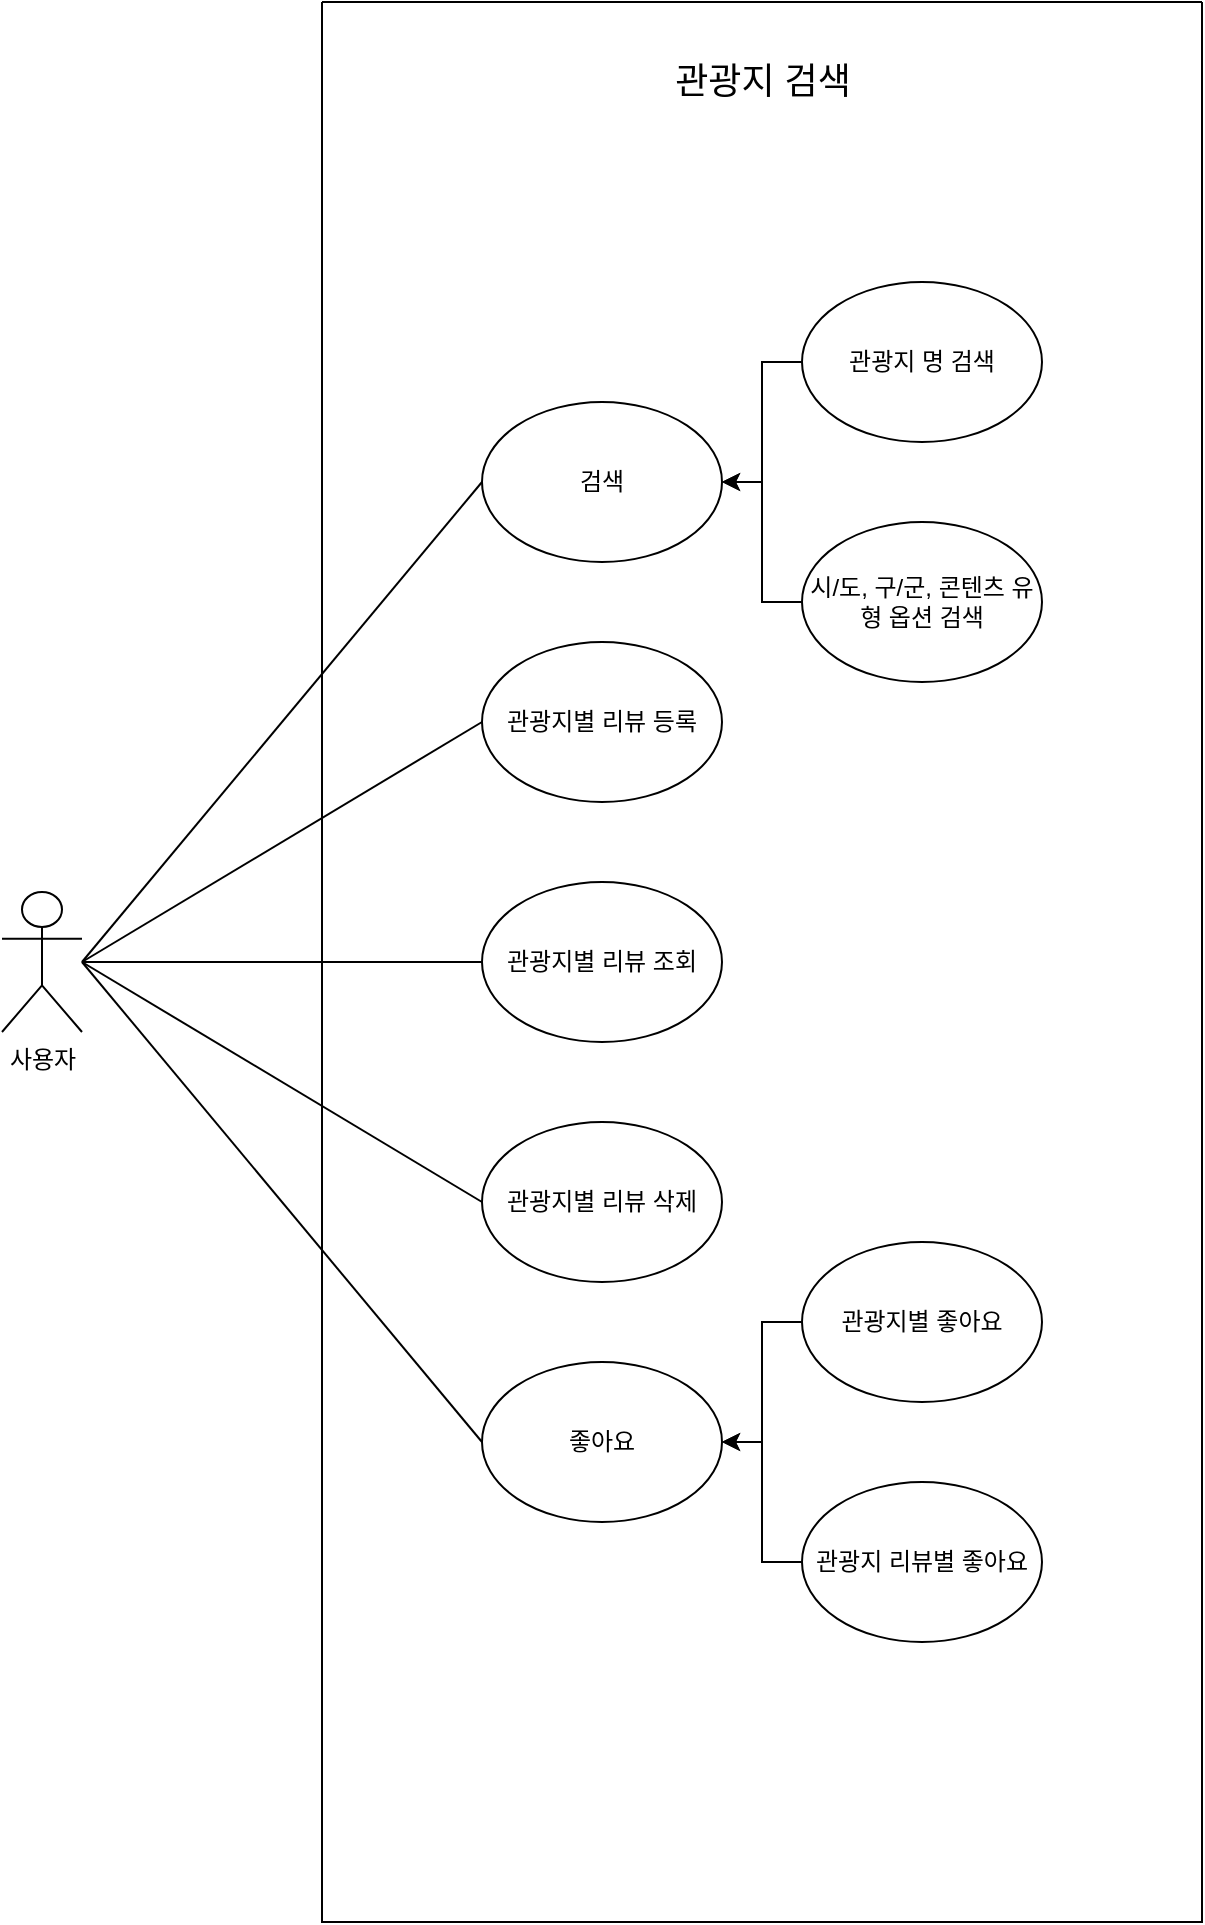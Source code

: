<mxfile version="20.6.2" type="device"><diagram id="pcoly_CupgbtGShgc7sD" name="Page-1"><mxGraphModel dx="1200" dy="1399" grid="1" gridSize="10" guides="1" tooltips="1" connect="1" arrows="1" fold="1" page="1" pageScale="1" pageWidth="2339" pageHeight="3300" math="0" shadow="0"><root><mxCell id="0"/><mxCell id="1" parent="0"/><mxCell id="-tOBmGJq2E62ZzbfruGs-1" value="사용자" style="shape=umlActor;verticalLabelPosition=bottom;verticalAlign=top;html=1;outlineConnect=0;" vertex="1" parent="1"><mxGeometry x="880" y="1645" width="40" height="70" as="geometry"/></mxCell><mxCell id="-tOBmGJq2E62ZzbfruGs-2" value="" style="swimlane;startSize=0;" vertex="1" parent="1"><mxGeometry x="1040" y="1200" width="440" height="960" as="geometry"><mxRectangle x="280" y="280" width="50" height="40" as="alternateBounds"/></mxGeometry></mxCell><mxCell id="-tOBmGJq2E62ZzbfruGs-9" value="관광지별 리뷰 등록" style="ellipse;whiteSpace=wrap;html=1;" vertex="1" parent="-tOBmGJq2E62ZzbfruGs-2"><mxGeometry x="80" y="320" width="120" height="80" as="geometry"/></mxCell><mxCell id="-tOBmGJq2E62ZzbfruGs-10" value="관광지별 리뷰 삭제" style="ellipse;whiteSpace=wrap;html=1;" vertex="1" parent="-tOBmGJq2E62ZzbfruGs-2"><mxGeometry x="80" y="560" width="120" height="80" as="geometry"/></mxCell><mxCell id="-tOBmGJq2E62ZzbfruGs-20" value="&lt;span style=&quot;font-size: 18px;&quot;&gt;관광지 검색&lt;/span&gt;" style="text;html=1;align=center;verticalAlign=middle;resizable=0;points=[];autosize=1;strokeColor=none;fillColor=none;" vertex="1" parent="-tOBmGJq2E62ZzbfruGs-2"><mxGeometry x="160" y="20" width="120" height="40" as="geometry"/></mxCell><mxCell id="-tOBmGJq2E62ZzbfruGs-79" style="edgeStyle=orthogonalEdgeStyle;rounded=0;orthogonalLoop=1;jettySize=auto;html=1;entryX=1;entryY=0.5;entryDx=0;entryDy=0;fontSize=12;" edge="1" parent="-tOBmGJq2E62ZzbfruGs-2" source="-tOBmGJq2E62ZzbfruGs-35" target="-tOBmGJq2E62ZzbfruGs-78"><mxGeometry relative="1" as="geometry"/></mxCell><mxCell id="-tOBmGJq2E62ZzbfruGs-35" value="관광지 명 검색" style="ellipse;whiteSpace=wrap;html=1;fontSize=12;" vertex="1" parent="-tOBmGJq2E62ZzbfruGs-2"><mxGeometry x="240" y="140" width="120" height="80" as="geometry"/></mxCell><mxCell id="-tOBmGJq2E62ZzbfruGs-36" value="관광지별 리뷰 조회" style="ellipse;whiteSpace=wrap;html=1;fontSize=12;" vertex="1" parent="-tOBmGJq2E62ZzbfruGs-2"><mxGeometry x="80" y="440" width="120" height="80" as="geometry"/></mxCell><mxCell id="-tOBmGJq2E62ZzbfruGs-80" style="edgeStyle=orthogonalEdgeStyle;rounded=0;orthogonalLoop=1;jettySize=auto;html=1;entryX=1;entryY=0.5;entryDx=0;entryDy=0;fontSize=12;" edge="1" parent="-tOBmGJq2E62ZzbfruGs-2" source="-tOBmGJq2E62ZzbfruGs-75" target="-tOBmGJq2E62ZzbfruGs-78"><mxGeometry relative="1" as="geometry"/></mxCell><mxCell id="-tOBmGJq2E62ZzbfruGs-75" value="시/도, 구/군, 콘텐츠 유형 옵션 검색" style="ellipse;whiteSpace=wrap;html=1;fontSize=12;" vertex="1" parent="-tOBmGJq2E62ZzbfruGs-2"><mxGeometry x="240" y="260" width="120" height="80" as="geometry"/></mxCell><mxCell id="-tOBmGJq2E62ZzbfruGs-82" style="edgeStyle=orthogonalEdgeStyle;rounded=0;orthogonalLoop=1;jettySize=auto;html=1;entryX=1;entryY=0.5;entryDx=0;entryDy=0;fontSize=12;" edge="1" parent="-tOBmGJq2E62ZzbfruGs-2" source="-tOBmGJq2E62ZzbfruGs-76" target="-tOBmGJq2E62ZzbfruGs-81"><mxGeometry relative="1" as="geometry"/></mxCell><mxCell id="-tOBmGJq2E62ZzbfruGs-76" value="관광지별 좋아요" style="ellipse;whiteSpace=wrap;html=1;" vertex="1" parent="-tOBmGJq2E62ZzbfruGs-2"><mxGeometry x="240" y="620" width="120" height="80" as="geometry"/></mxCell><mxCell id="-tOBmGJq2E62ZzbfruGs-83" style="edgeStyle=orthogonalEdgeStyle;rounded=0;orthogonalLoop=1;jettySize=auto;html=1;entryX=1;entryY=0.5;entryDx=0;entryDy=0;fontSize=12;" edge="1" parent="-tOBmGJq2E62ZzbfruGs-2" source="-tOBmGJq2E62ZzbfruGs-77" target="-tOBmGJq2E62ZzbfruGs-81"><mxGeometry relative="1" as="geometry"/></mxCell><mxCell id="-tOBmGJq2E62ZzbfruGs-77" value="관광지 리뷰별 좋아요" style="ellipse;whiteSpace=wrap;html=1;" vertex="1" parent="-tOBmGJq2E62ZzbfruGs-2"><mxGeometry x="240" y="740" width="120" height="80" as="geometry"/></mxCell><mxCell id="-tOBmGJq2E62ZzbfruGs-78" value="검색" style="ellipse;whiteSpace=wrap;html=1;fontSize=12;" vertex="1" parent="-tOBmGJq2E62ZzbfruGs-2"><mxGeometry x="80" y="200" width="120" height="80" as="geometry"/></mxCell><mxCell id="-tOBmGJq2E62ZzbfruGs-81" value="좋아요" style="ellipse;whiteSpace=wrap;html=1;fontSize=12;" vertex="1" parent="-tOBmGJq2E62ZzbfruGs-2"><mxGeometry x="80" y="680" width="120" height="80" as="geometry"/></mxCell><mxCell id="-tOBmGJq2E62ZzbfruGs-84" value="" style="endArrow=none;html=1;rounded=0;fontSize=12;entryX=0;entryY=0.5;entryDx=0;entryDy=0;" edge="1" parent="1" target="-tOBmGJq2E62ZzbfruGs-78"><mxGeometry width="50" height="50" relative="1" as="geometry"><mxPoint x="920" y="1680" as="sourcePoint"/><mxPoint x="970" y="1630" as="targetPoint"/></mxGeometry></mxCell><mxCell id="-tOBmGJq2E62ZzbfruGs-87" value="" style="endArrow=none;html=1;rounded=0;fontSize=12;entryX=0;entryY=0.5;entryDx=0;entryDy=0;" edge="1" parent="1" target="-tOBmGJq2E62ZzbfruGs-9"><mxGeometry width="50" height="50" relative="1" as="geometry"><mxPoint x="920" y="1680" as="sourcePoint"/><mxPoint x="1290" y="1640" as="targetPoint"/></mxGeometry></mxCell><mxCell id="-tOBmGJq2E62ZzbfruGs-88" value="" style="endArrow=none;html=1;rounded=0;fontSize=12;entryX=0;entryY=0.5;entryDx=0;entryDy=0;" edge="1" parent="1" target="-tOBmGJq2E62ZzbfruGs-36"><mxGeometry width="50" height="50" relative="1" as="geometry"><mxPoint x="920" y="1680" as="sourcePoint"/><mxPoint x="1290" y="1640" as="targetPoint"/></mxGeometry></mxCell><mxCell id="-tOBmGJq2E62ZzbfruGs-89" value="" style="endArrow=none;html=1;rounded=0;fontSize=12;entryX=0;entryY=0.5;entryDx=0;entryDy=0;" edge="1" parent="1" target="-tOBmGJq2E62ZzbfruGs-10"><mxGeometry width="50" height="50" relative="1" as="geometry"><mxPoint x="920" y="1680" as="sourcePoint"/><mxPoint x="1290" y="1640" as="targetPoint"/></mxGeometry></mxCell><mxCell id="-tOBmGJq2E62ZzbfruGs-90" value="" style="endArrow=none;html=1;rounded=0;fontSize=12;entryX=0;entryY=0.5;entryDx=0;entryDy=0;" edge="1" parent="1" target="-tOBmGJq2E62ZzbfruGs-81"><mxGeometry width="50" height="50" relative="1" as="geometry"><mxPoint x="920" y="1680" as="sourcePoint"/><mxPoint x="1290" y="1640" as="targetPoint"/></mxGeometry></mxCell></root></mxGraphModel></diagram></mxfile>